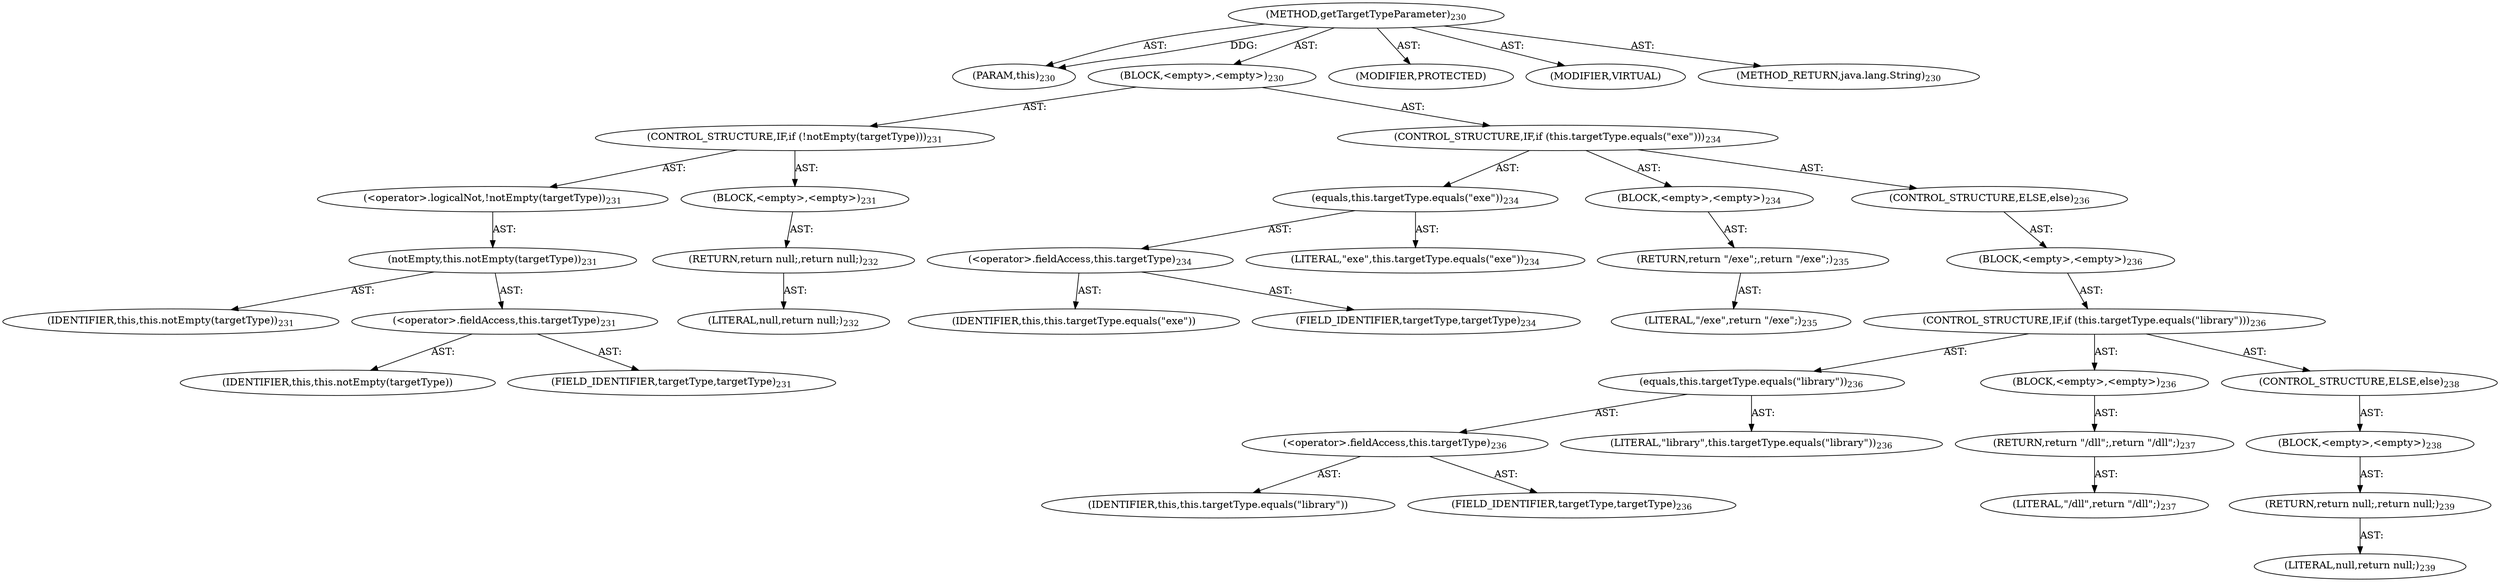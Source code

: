digraph "getTargetTypeParameter" {  
"111669149700" [label = <(METHOD,getTargetTypeParameter)<SUB>230</SUB>> ]
"115964116993" [label = <(PARAM,this)<SUB>230</SUB>> ]
"25769803782" [label = <(BLOCK,&lt;empty&gt;,&lt;empty&gt;)<SUB>230</SUB>> ]
"47244640257" [label = <(CONTROL_STRUCTURE,IF,if (!notEmpty(targetType)))<SUB>231</SUB>> ]
"30064771111" [label = <(&lt;operator&gt;.logicalNot,!notEmpty(targetType))<SUB>231</SUB>> ]
"30064771112" [label = <(notEmpty,this.notEmpty(targetType))<SUB>231</SUB>> ]
"68719476737" [label = <(IDENTIFIER,this,this.notEmpty(targetType))<SUB>231</SUB>> ]
"30064771113" [label = <(&lt;operator&gt;.fieldAccess,this.targetType)<SUB>231</SUB>> ]
"68719476776" [label = <(IDENTIFIER,this,this.notEmpty(targetType))> ]
"55834574860" [label = <(FIELD_IDENTIFIER,targetType,targetType)<SUB>231</SUB>> ]
"25769803783" [label = <(BLOCK,&lt;empty&gt;,&lt;empty&gt;)<SUB>231</SUB>> ]
"146028888065" [label = <(RETURN,return null;,return null;)<SUB>232</SUB>> ]
"90194313229" [label = <(LITERAL,null,return null;)<SUB>232</SUB>> ]
"47244640258" [label = <(CONTROL_STRUCTURE,IF,if (this.targetType.equals(&quot;exe&quot;)))<SUB>234</SUB>> ]
"30064771114" [label = <(equals,this.targetType.equals(&quot;exe&quot;))<SUB>234</SUB>> ]
"30064771115" [label = <(&lt;operator&gt;.fieldAccess,this.targetType)<SUB>234</SUB>> ]
"68719476777" [label = <(IDENTIFIER,this,this.targetType.equals(&quot;exe&quot;))> ]
"55834574861" [label = <(FIELD_IDENTIFIER,targetType,targetType)<SUB>234</SUB>> ]
"90194313230" [label = <(LITERAL,&quot;exe&quot;,this.targetType.equals(&quot;exe&quot;))<SUB>234</SUB>> ]
"25769803784" [label = <(BLOCK,&lt;empty&gt;,&lt;empty&gt;)<SUB>234</SUB>> ]
"146028888066" [label = <(RETURN,return &quot;/exe&quot;;,return &quot;/exe&quot;;)<SUB>235</SUB>> ]
"90194313231" [label = <(LITERAL,&quot;/exe&quot;,return &quot;/exe&quot;;)<SUB>235</SUB>> ]
"47244640259" [label = <(CONTROL_STRUCTURE,ELSE,else)<SUB>236</SUB>> ]
"25769803785" [label = <(BLOCK,&lt;empty&gt;,&lt;empty&gt;)<SUB>236</SUB>> ]
"47244640260" [label = <(CONTROL_STRUCTURE,IF,if (this.targetType.equals(&quot;library&quot;)))<SUB>236</SUB>> ]
"30064771116" [label = <(equals,this.targetType.equals(&quot;library&quot;))<SUB>236</SUB>> ]
"30064771117" [label = <(&lt;operator&gt;.fieldAccess,this.targetType)<SUB>236</SUB>> ]
"68719476778" [label = <(IDENTIFIER,this,this.targetType.equals(&quot;library&quot;))> ]
"55834574862" [label = <(FIELD_IDENTIFIER,targetType,targetType)<SUB>236</SUB>> ]
"90194313232" [label = <(LITERAL,&quot;library&quot;,this.targetType.equals(&quot;library&quot;))<SUB>236</SUB>> ]
"25769803786" [label = <(BLOCK,&lt;empty&gt;,&lt;empty&gt;)<SUB>236</SUB>> ]
"146028888067" [label = <(RETURN,return &quot;/dll&quot;;,return &quot;/dll&quot;;)<SUB>237</SUB>> ]
"90194313233" [label = <(LITERAL,&quot;/dll&quot;,return &quot;/dll&quot;;)<SUB>237</SUB>> ]
"47244640261" [label = <(CONTROL_STRUCTURE,ELSE,else)<SUB>238</SUB>> ]
"25769803787" [label = <(BLOCK,&lt;empty&gt;,&lt;empty&gt;)<SUB>238</SUB>> ]
"146028888068" [label = <(RETURN,return null;,return null;)<SUB>239</SUB>> ]
"90194313234" [label = <(LITERAL,null,return null;)<SUB>239</SUB>> ]
"133143986201" [label = <(MODIFIER,PROTECTED)> ]
"133143986202" [label = <(MODIFIER,VIRTUAL)> ]
"128849018884" [label = <(METHOD_RETURN,java.lang.String)<SUB>230</SUB>> ]
  "111669149700" -> "115964116993"  [ label = "AST: "] 
  "111669149700" -> "25769803782"  [ label = "AST: "] 
  "111669149700" -> "133143986201"  [ label = "AST: "] 
  "111669149700" -> "133143986202"  [ label = "AST: "] 
  "111669149700" -> "128849018884"  [ label = "AST: "] 
  "25769803782" -> "47244640257"  [ label = "AST: "] 
  "25769803782" -> "47244640258"  [ label = "AST: "] 
  "47244640257" -> "30064771111"  [ label = "AST: "] 
  "47244640257" -> "25769803783"  [ label = "AST: "] 
  "30064771111" -> "30064771112"  [ label = "AST: "] 
  "30064771112" -> "68719476737"  [ label = "AST: "] 
  "30064771112" -> "30064771113"  [ label = "AST: "] 
  "30064771113" -> "68719476776"  [ label = "AST: "] 
  "30064771113" -> "55834574860"  [ label = "AST: "] 
  "25769803783" -> "146028888065"  [ label = "AST: "] 
  "146028888065" -> "90194313229"  [ label = "AST: "] 
  "47244640258" -> "30064771114"  [ label = "AST: "] 
  "47244640258" -> "25769803784"  [ label = "AST: "] 
  "47244640258" -> "47244640259"  [ label = "AST: "] 
  "30064771114" -> "30064771115"  [ label = "AST: "] 
  "30064771114" -> "90194313230"  [ label = "AST: "] 
  "30064771115" -> "68719476777"  [ label = "AST: "] 
  "30064771115" -> "55834574861"  [ label = "AST: "] 
  "25769803784" -> "146028888066"  [ label = "AST: "] 
  "146028888066" -> "90194313231"  [ label = "AST: "] 
  "47244640259" -> "25769803785"  [ label = "AST: "] 
  "25769803785" -> "47244640260"  [ label = "AST: "] 
  "47244640260" -> "30064771116"  [ label = "AST: "] 
  "47244640260" -> "25769803786"  [ label = "AST: "] 
  "47244640260" -> "47244640261"  [ label = "AST: "] 
  "30064771116" -> "30064771117"  [ label = "AST: "] 
  "30064771116" -> "90194313232"  [ label = "AST: "] 
  "30064771117" -> "68719476778"  [ label = "AST: "] 
  "30064771117" -> "55834574862"  [ label = "AST: "] 
  "25769803786" -> "146028888067"  [ label = "AST: "] 
  "146028888067" -> "90194313233"  [ label = "AST: "] 
  "47244640261" -> "25769803787"  [ label = "AST: "] 
  "25769803787" -> "146028888068"  [ label = "AST: "] 
  "146028888068" -> "90194313234"  [ label = "AST: "] 
  "111669149700" -> "115964116993"  [ label = "DDG: "] 
}
